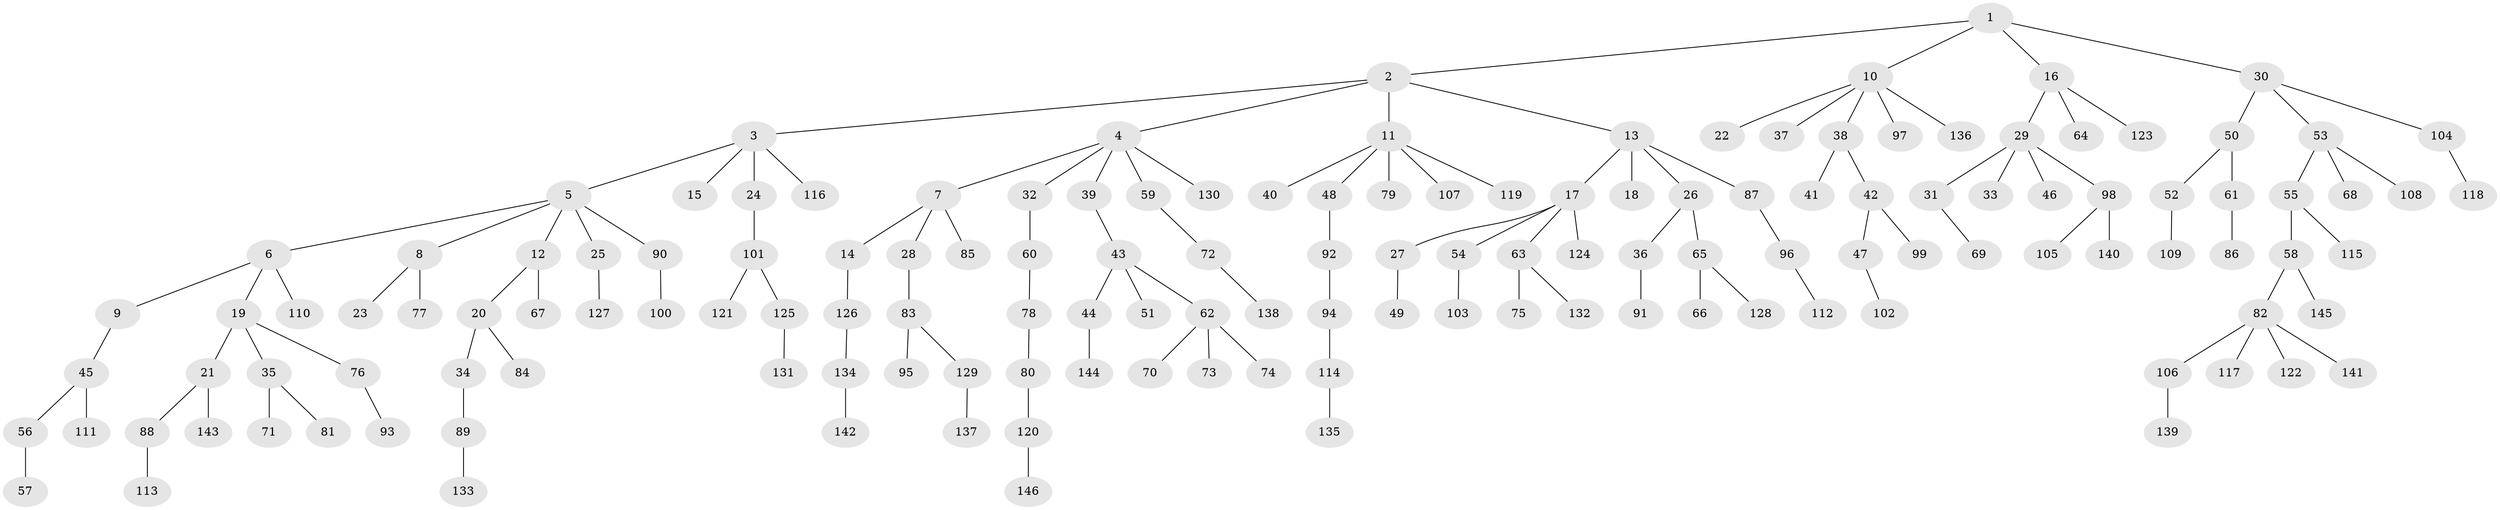 // Generated by graph-tools (version 1.1) at 2025/02/03/09/25 03:02:16]
// undirected, 146 vertices, 145 edges
graph export_dot {
graph [start="1"]
  node [color=gray90,style=filled];
  1;
  2;
  3;
  4;
  5;
  6;
  7;
  8;
  9;
  10;
  11;
  12;
  13;
  14;
  15;
  16;
  17;
  18;
  19;
  20;
  21;
  22;
  23;
  24;
  25;
  26;
  27;
  28;
  29;
  30;
  31;
  32;
  33;
  34;
  35;
  36;
  37;
  38;
  39;
  40;
  41;
  42;
  43;
  44;
  45;
  46;
  47;
  48;
  49;
  50;
  51;
  52;
  53;
  54;
  55;
  56;
  57;
  58;
  59;
  60;
  61;
  62;
  63;
  64;
  65;
  66;
  67;
  68;
  69;
  70;
  71;
  72;
  73;
  74;
  75;
  76;
  77;
  78;
  79;
  80;
  81;
  82;
  83;
  84;
  85;
  86;
  87;
  88;
  89;
  90;
  91;
  92;
  93;
  94;
  95;
  96;
  97;
  98;
  99;
  100;
  101;
  102;
  103;
  104;
  105;
  106;
  107;
  108;
  109;
  110;
  111;
  112;
  113;
  114;
  115;
  116;
  117;
  118;
  119;
  120;
  121;
  122;
  123;
  124;
  125;
  126;
  127;
  128;
  129;
  130;
  131;
  132;
  133;
  134;
  135;
  136;
  137;
  138;
  139;
  140;
  141;
  142;
  143;
  144;
  145;
  146;
  1 -- 2;
  1 -- 10;
  1 -- 16;
  1 -- 30;
  2 -- 3;
  2 -- 4;
  2 -- 11;
  2 -- 13;
  3 -- 5;
  3 -- 15;
  3 -- 24;
  3 -- 116;
  4 -- 7;
  4 -- 32;
  4 -- 39;
  4 -- 59;
  4 -- 130;
  5 -- 6;
  5 -- 8;
  5 -- 12;
  5 -- 25;
  5 -- 90;
  6 -- 9;
  6 -- 19;
  6 -- 110;
  7 -- 14;
  7 -- 28;
  7 -- 85;
  8 -- 23;
  8 -- 77;
  9 -- 45;
  10 -- 22;
  10 -- 37;
  10 -- 38;
  10 -- 97;
  10 -- 136;
  11 -- 40;
  11 -- 48;
  11 -- 79;
  11 -- 107;
  11 -- 119;
  12 -- 20;
  12 -- 67;
  13 -- 17;
  13 -- 18;
  13 -- 26;
  13 -- 87;
  14 -- 126;
  16 -- 29;
  16 -- 64;
  16 -- 123;
  17 -- 27;
  17 -- 54;
  17 -- 63;
  17 -- 124;
  19 -- 21;
  19 -- 35;
  19 -- 76;
  20 -- 34;
  20 -- 84;
  21 -- 88;
  21 -- 143;
  24 -- 101;
  25 -- 127;
  26 -- 36;
  26 -- 65;
  27 -- 49;
  28 -- 83;
  29 -- 31;
  29 -- 33;
  29 -- 46;
  29 -- 98;
  30 -- 50;
  30 -- 53;
  30 -- 104;
  31 -- 69;
  32 -- 60;
  34 -- 89;
  35 -- 71;
  35 -- 81;
  36 -- 91;
  38 -- 41;
  38 -- 42;
  39 -- 43;
  42 -- 47;
  42 -- 99;
  43 -- 44;
  43 -- 51;
  43 -- 62;
  44 -- 144;
  45 -- 56;
  45 -- 111;
  47 -- 102;
  48 -- 92;
  50 -- 52;
  50 -- 61;
  52 -- 109;
  53 -- 55;
  53 -- 68;
  53 -- 108;
  54 -- 103;
  55 -- 58;
  55 -- 115;
  56 -- 57;
  58 -- 82;
  58 -- 145;
  59 -- 72;
  60 -- 78;
  61 -- 86;
  62 -- 70;
  62 -- 73;
  62 -- 74;
  63 -- 75;
  63 -- 132;
  65 -- 66;
  65 -- 128;
  72 -- 138;
  76 -- 93;
  78 -- 80;
  80 -- 120;
  82 -- 106;
  82 -- 117;
  82 -- 122;
  82 -- 141;
  83 -- 95;
  83 -- 129;
  87 -- 96;
  88 -- 113;
  89 -- 133;
  90 -- 100;
  92 -- 94;
  94 -- 114;
  96 -- 112;
  98 -- 105;
  98 -- 140;
  101 -- 121;
  101 -- 125;
  104 -- 118;
  106 -- 139;
  114 -- 135;
  120 -- 146;
  125 -- 131;
  126 -- 134;
  129 -- 137;
  134 -- 142;
}
